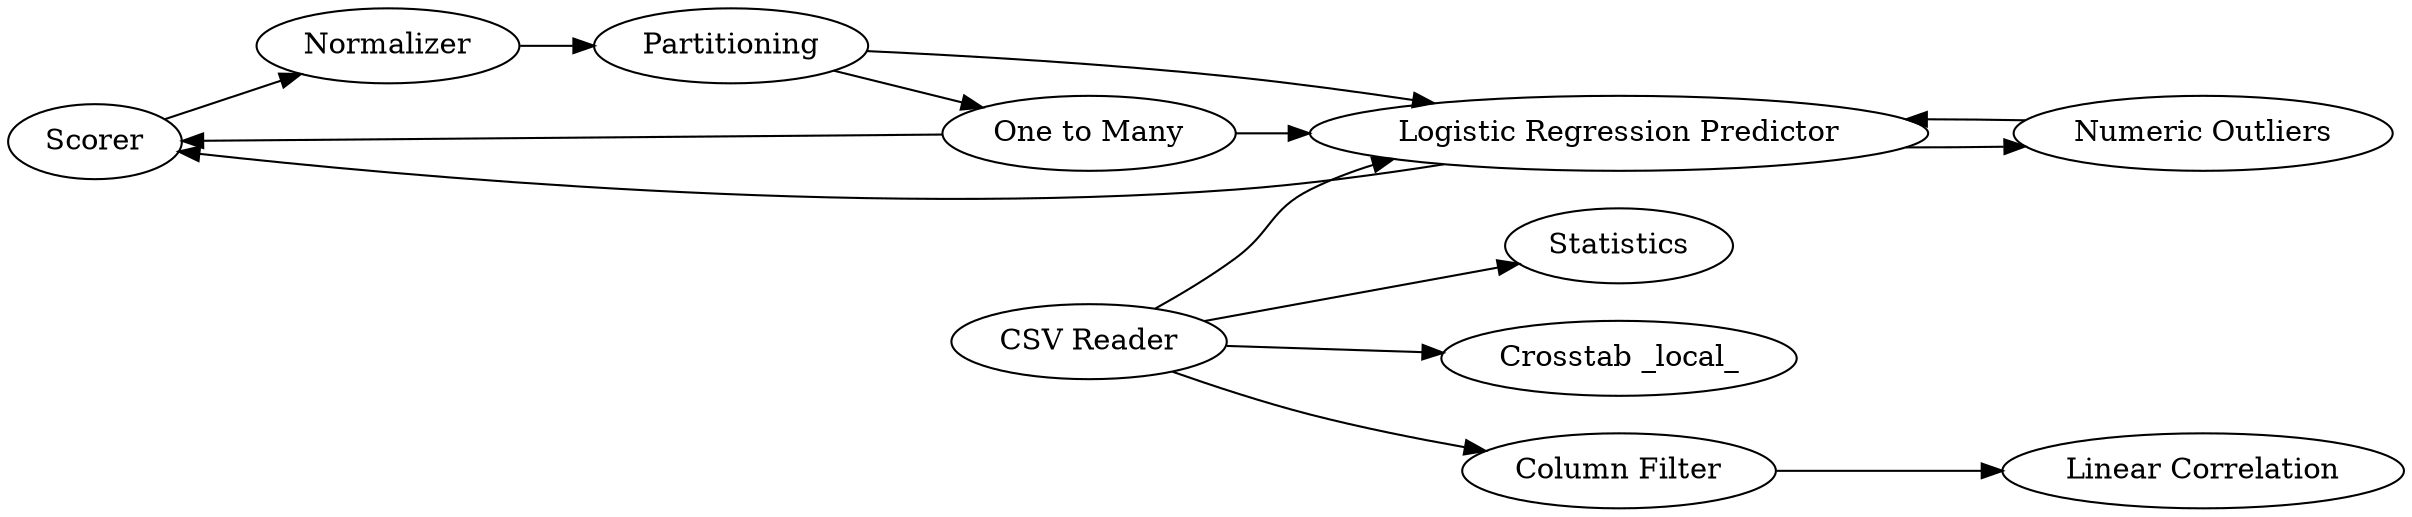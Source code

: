 digraph {
	13 -> 15
	10 -> 13
	12 -> 13
	15 -> 14
	16 -> 12
	1 -> 2
	1 -> 12
	1 -> 9
	14 -> 12
	5 -> 6
	12 -> 16
	14 -> 10
	10 -> 12
	1 -> 5
	5 [label="Column Filter"]
	16 [label="Numeric Outliers"]
	13 [label=Scorer]
	1 [label="CSV Reader"]
	9 [label="Crosstab _local_"]
	10 [label="One to Many"]
	6 [label="Linear Correlation"]
	15 [label=Normalizer]
	14 [label=Partitioning]
	2 [label=Statistics]
	12 [label="Logistic Regression Predictor"]
	rankdir=LR
}
